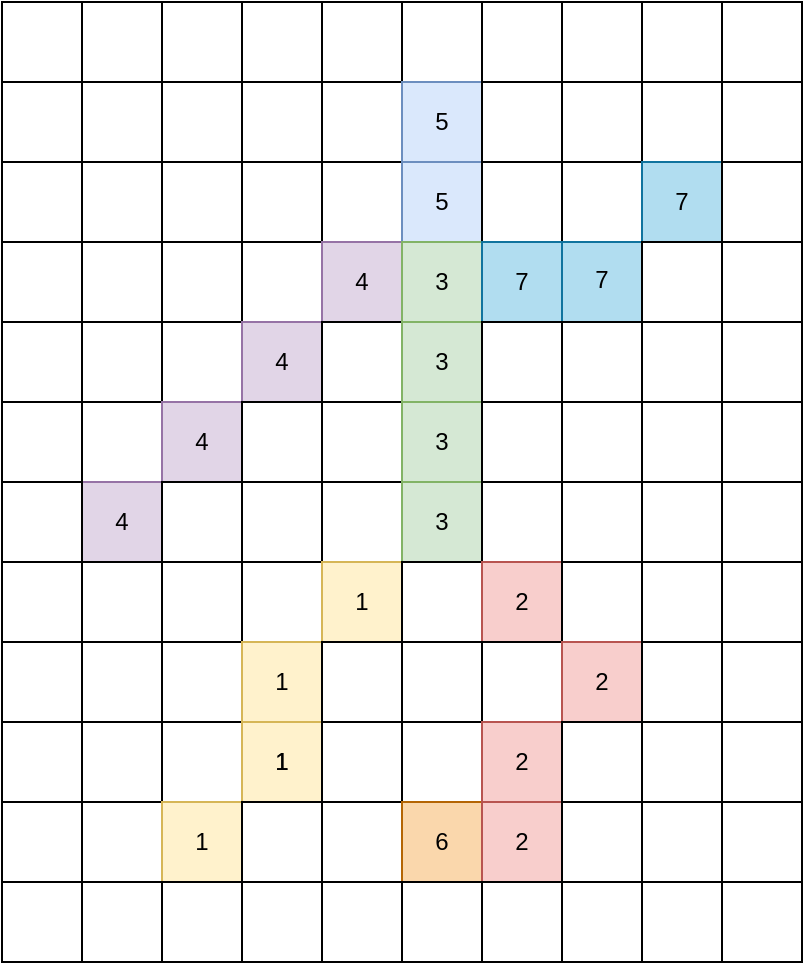 <mxfile version="13.7.7" type="device"><diagram id="E9udNwbMiCcBoG0Y8n4j" name="Page-1"><mxGraphModel dx="1422" dy="791" grid="1" gridSize="10" guides="1" tooltips="1" connect="1" arrows="1" fold="1" page="1" pageScale="1" pageWidth="827" pageHeight="1169" math="0" shadow="0"><root><mxCell id="0"/><mxCell id="1" parent="0"/><mxCell id="inDHMeyhX_JEehqFcfRK-9" value="" style="whiteSpace=wrap;html=1;aspect=fixed;" vertex="1" parent="1"><mxGeometry x="200" y="160" width="40" height="40" as="geometry"/></mxCell><mxCell id="inDHMeyhX_JEehqFcfRK-10" value="" style="whiteSpace=wrap;html=1;aspect=fixed;" vertex="1" parent="1"><mxGeometry x="240" y="160" width="40" height="40" as="geometry"/></mxCell><mxCell id="inDHMeyhX_JEehqFcfRK-11" value="" style="whiteSpace=wrap;html=1;aspect=fixed;" vertex="1" parent="1"><mxGeometry x="280" y="160" width="40" height="40" as="geometry"/></mxCell><mxCell id="inDHMeyhX_JEehqFcfRK-12" value="" style="whiteSpace=wrap;html=1;aspect=fixed;" vertex="1" parent="1"><mxGeometry x="320" y="160" width="40" height="40" as="geometry"/></mxCell><mxCell id="inDHMeyhX_JEehqFcfRK-13" value="" style="whiteSpace=wrap;html=1;aspect=fixed;" vertex="1" parent="1"><mxGeometry x="360" y="160" width="40" height="40" as="geometry"/></mxCell><mxCell id="inDHMeyhX_JEehqFcfRK-14" value="" style="whiteSpace=wrap;html=1;aspect=fixed;" vertex="1" parent="1"><mxGeometry x="400" y="160" width="40" height="40" as="geometry"/></mxCell><mxCell id="inDHMeyhX_JEehqFcfRK-15" value="" style="whiteSpace=wrap;html=1;aspect=fixed;" vertex="1" parent="1"><mxGeometry x="440" y="160" width="40" height="40" as="geometry"/></mxCell><mxCell id="inDHMeyhX_JEehqFcfRK-16" value="" style="whiteSpace=wrap;html=1;aspect=fixed;" vertex="1" parent="1"><mxGeometry x="480" y="160" width="40" height="40" as="geometry"/></mxCell><mxCell id="inDHMeyhX_JEehqFcfRK-17" value="" style="whiteSpace=wrap;html=1;aspect=fixed;" vertex="1" parent="1"><mxGeometry x="520" y="160" width="40" height="40" as="geometry"/></mxCell><mxCell id="inDHMeyhX_JEehqFcfRK-18" value="" style="whiteSpace=wrap;html=1;aspect=fixed;" vertex="1" parent="1"><mxGeometry x="200" y="200" width="40" height="40" as="geometry"/></mxCell><mxCell id="inDHMeyhX_JEehqFcfRK-19" value="" style="whiteSpace=wrap;html=1;aspect=fixed;" vertex="1" parent="1"><mxGeometry x="240" y="200" width="40" height="40" as="geometry"/></mxCell><mxCell id="inDHMeyhX_JEehqFcfRK-20" value="" style="whiteSpace=wrap;html=1;aspect=fixed;" vertex="1" parent="1"><mxGeometry x="280" y="200" width="40" height="40" as="geometry"/></mxCell><mxCell id="inDHMeyhX_JEehqFcfRK-21" value="" style="whiteSpace=wrap;html=1;aspect=fixed;" vertex="1" parent="1"><mxGeometry x="320" y="200" width="40" height="40" as="geometry"/></mxCell><mxCell id="inDHMeyhX_JEehqFcfRK-22" value="" style="whiteSpace=wrap;html=1;aspect=fixed;fillColor=#dae8fc;strokeColor=#6c8ebf;" vertex="1" parent="1"><mxGeometry x="360" y="200" width="40" height="40" as="geometry"/></mxCell><mxCell id="inDHMeyhX_JEehqFcfRK-23" value="" style="whiteSpace=wrap;html=1;aspect=fixed;" vertex="1" parent="1"><mxGeometry x="400" y="200" width="40" height="40" as="geometry"/></mxCell><mxCell id="inDHMeyhX_JEehqFcfRK-24" value="" style="whiteSpace=wrap;html=1;aspect=fixed;" vertex="1" parent="1"><mxGeometry x="440" y="200" width="40" height="40" as="geometry"/></mxCell><mxCell id="inDHMeyhX_JEehqFcfRK-25" value="" style="whiteSpace=wrap;html=1;aspect=fixed;" vertex="1" parent="1"><mxGeometry x="480" y="200" width="40" height="40" as="geometry"/></mxCell><mxCell id="inDHMeyhX_JEehqFcfRK-26" value="" style="whiteSpace=wrap;html=1;aspect=fixed;" vertex="1" parent="1"><mxGeometry x="520" y="200" width="40" height="40" as="geometry"/></mxCell><mxCell id="inDHMeyhX_JEehqFcfRK-27" value="" style="whiteSpace=wrap;html=1;aspect=fixed;" vertex="1" parent="1"><mxGeometry x="200" y="240" width="40" height="40" as="geometry"/></mxCell><mxCell id="inDHMeyhX_JEehqFcfRK-28" value="" style="whiteSpace=wrap;html=1;aspect=fixed;" vertex="1" parent="1"><mxGeometry x="240" y="240" width="40" height="40" as="geometry"/></mxCell><mxCell id="inDHMeyhX_JEehqFcfRK-29" value="" style="whiteSpace=wrap;html=1;aspect=fixed;" vertex="1" parent="1"><mxGeometry x="280" y="240" width="40" height="40" as="geometry"/></mxCell><mxCell id="inDHMeyhX_JEehqFcfRK-30" value="" style="whiteSpace=wrap;html=1;aspect=fixed;" vertex="1" parent="1"><mxGeometry x="320" y="240" width="40" height="40" as="geometry"/></mxCell><mxCell id="inDHMeyhX_JEehqFcfRK-31" value="" style="whiteSpace=wrap;html=1;aspect=fixed;fillColor=#dae8fc;strokeColor=#6c8ebf;" vertex="1" parent="1"><mxGeometry x="360" y="240" width="40" height="40" as="geometry"/></mxCell><mxCell id="inDHMeyhX_JEehqFcfRK-32" value="" style="whiteSpace=wrap;html=1;aspect=fixed;" vertex="1" parent="1"><mxGeometry x="400" y="240" width="40" height="40" as="geometry"/></mxCell><mxCell id="inDHMeyhX_JEehqFcfRK-33" value="" style="whiteSpace=wrap;html=1;aspect=fixed;" vertex="1" parent="1"><mxGeometry x="440" y="240" width="40" height="40" as="geometry"/></mxCell><mxCell id="inDHMeyhX_JEehqFcfRK-34" value="" style="whiteSpace=wrap;html=1;aspect=fixed;fillColor=#b1ddf0;strokeColor=#10739e;" vertex="1" parent="1"><mxGeometry x="480" y="240" width="40" height="40" as="geometry"/></mxCell><mxCell id="inDHMeyhX_JEehqFcfRK-35" value="" style="whiteSpace=wrap;html=1;aspect=fixed;" vertex="1" parent="1"><mxGeometry x="520" y="240" width="40" height="40" as="geometry"/></mxCell><mxCell id="inDHMeyhX_JEehqFcfRK-36" value="" style="whiteSpace=wrap;html=1;aspect=fixed;" vertex="1" parent="1"><mxGeometry x="200" y="280" width="40" height="40" as="geometry"/></mxCell><mxCell id="inDHMeyhX_JEehqFcfRK-37" value="" style="whiteSpace=wrap;html=1;aspect=fixed;" vertex="1" parent="1"><mxGeometry x="240" y="280" width="40" height="40" as="geometry"/></mxCell><mxCell id="inDHMeyhX_JEehqFcfRK-38" value="" style="whiteSpace=wrap;html=1;aspect=fixed;" vertex="1" parent="1"><mxGeometry x="280" y="280" width="40" height="40" as="geometry"/></mxCell><mxCell id="inDHMeyhX_JEehqFcfRK-39" value="" style="whiteSpace=wrap;html=1;aspect=fixed;fillColor=#e1d5e7;strokeColor=#9673a6;" vertex="1" parent="1"><mxGeometry x="320" y="280" width="40" height="40" as="geometry"/></mxCell><mxCell id="inDHMeyhX_JEehqFcfRK-40" value="" style="whiteSpace=wrap;html=1;aspect=fixed;fillColor=#d5e8d4;strokeColor=#82b366;" vertex="1" parent="1"><mxGeometry x="360" y="280" width="40" height="40" as="geometry"/></mxCell><mxCell id="inDHMeyhX_JEehqFcfRK-41" value="" style="whiteSpace=wrap;html=1;aspect=fixed;fillColor=#b1ddf0;strokeColor=#10739e;" vertex="1" parent="1"><mxGeometry x="400" y="280" width="40" height="40" as="geometry"/></mxCell><mxCell id="inDHMeyhX_JEehqFcfRK-42" value="" style="whiteSpace=wrap;html=1;aspect=fixed;fillColor=#b1ddf0;strokeColor=#10739e;" vertex="1" parent="1"><mxGeometry x="440" y="280" width="40" height="40" as="geometry"/></mxCell><mxCell id="inDHMeyhX_JEehqFcfRK-43" value="" style="whiteSpace=wrap;html=1;aspect=fixed;" vertex="1" parent="1"><mxGeometry x="480" y="280" width="40" height="40" as="geometry"/></mxCell><mxCell id="inDHMeyhX_JEehqFcfRK-44" value="" style="whiteSpace=wrap;html=1;aspect=fixed;" vertex="1" parent="1"><mxGeometry x="520" y="280" width="40" height="40" as="geometry"/></mxCell><mxCell id="inDHMeyhX_JEehqFcfRK-45" value="" style="whiteSpace=wrap;html=1;aspect=fixed;" vertex="1" parent="1"><mxGeometry x="200" y="320" width="40" height="40" as="geometry"/></mxCell><mxCell id="inDHMeyhX_JEehqFcfRK-46" value="" style="whiteSpace=wrap;html=1;aspect=fixed;" vertex="1" parent="1"><mxGeometry x="240" y="320" width="40" height="40" as="geometry"/></mxCell><mxCell id="inDHMeyhX_JEehqFcfRK-47" value="" style="whiteSpace=wrap;html=1;aspect=fixed;fillColor=#e1d5e7;strokeColor=#9673a6;" vertex="1" parent="1"><mxGeometry x="280" y="320" width="40" height="40" as="geometry"/></mxCell><mxCell id="inDHMeyhX_JEehqFcfRK-48" value="" style="whiteSpace=wrap;html=1;aspect=fixed;" vertex="1" parent="1"><mxGeometry x="320" y="320" width="40" height="40" as="geometry"/></mxCell><mxCell id="inDHMeyhX_JEehqFcfRK-49" value="" style="whiteSpace=wrap;html=1;aspect=fixed;fillColor=#d5e8d4;strokeColor=#82b366;" vertex="1" parent="1"><mxGeometry x="360" y="320" width="40" height="40" as="geometry"/></mxCell><mxCell id="inDHMeyhX_JEehqFcfRK-50" value="" style="whiteSpace=wrap;html=1;aspect=fixed;" vertex="1" parent="1"><mxGeometry x="400" y="320" width="40" height="40" as="geometry"/></mxCell><mxCell id="inDHMeyhX_JEehqFcfRK-51" value="" style="whiteSpace=wrap;html=1;aspect=fixed;" vertex="1" parent="1"><mxGeometry x="440" y="320" width="40" height="40" as="geometry"/></mxCell><mxCell id="inDHMeyhX_JEehqFcfRK-52" value="" style="whiteSpace=wrap;html=1;aspect=fixed;" vertex="1" parent="1"><mxGeometry x="480" y="320" width="40" height="40" as="geometry"/></mxCell><mxCell id="inDHMeyhX_JEehqFcfRK-53" value="" style="whiteSpace=wrap;html=1;aspect=fixed;" vertex="1" parent="1"><mxGeometry x="520" y="320" width="40" height="40" as="geometry"/></mxCell><mxCell id="inDHMeyhX_JEehqFcfRK-54" value="" style="whiteSpace=wrap;html=1;aspect=fixed;" vertex="1" parent="1"><mxGeometry x="200" y="360" width="40" height="40" as="geometry"/></mxCell><mxCell id="inDHMeyhX_JEehqFcfRK-55" value="" style="whiteSpace=wrap;html=1;aspect=fixed;fillColor=#e1d5e7;strokeColor=#9673a6;direction=south;" vertex="1" parent="1"><mxGeometry x="240" y="360" width="40" height="40" as="geometry"/></mxCell><mxCell id="inDHMeyhX_JEehqFcfRK-56" value="" style="whiteSpace=wrap;html=1;aspect=fixed;" vertex="1" parent="1"><mxGeometry x="280" y="360" width="40" height="40" as="geometry"/></mxCell><mxCell id="inDHMeyhX_JEehqFcfRK-57" value="" style="whiteSpace=wrap;html=1;aspect=fixed;" vertex="1" parent="1"><mxGeometry x="320" y="360" width="40" height="40" as="geometry"/></mxCell><mxCell id="inDHMeyhX_JEehqFcfRK-58" value="" style="whiteSpace=wrap;html=1;aspect=fixed;fillColor=#d5e8d4;strokeColor=#82b366;" vertex="1" parent="1"><mxGeometry x="360" y="360" width="40" height="40" as="geometry"/></mxCell><mxCell id="inDHMeyhX_JEehqFcfRK-59" value="" style="whiteSpace=wrap;html=1;aspect=fixed;" vertex="1" parent="1"><mxGeometry x="400" y="360" width="40" height="40" as="geometry"/></mxCell><mxCell id="inDHMeyhX_JEehqFcfRK-60" value="" style="whiteSpace=wrap;html=1;aspect=fixed;" vertex="1" parent="1"><mxGeometry x="440" y="360" width="40" height="40" as="geometry"/></mxCell><mxCell id="inDHMeyhX_JEehqFcfRK-61" value="" style="whiteSpace=wrap;html=1;aspect=fixed;" vertex="1" parent="1"><mxGeometry x="480" y="360" width="40" height="40" as="geometry"/></mxCell><mxCell id="inDHMeyhX_JEehqFcfRK-62" value="" style="whiteSpace=wrap;html=1;aspect=fixed;" vertex="1" parent="1"><mxGeometry x="520" y="360" width="40" height="40" as="geometry"/></mxCell><mxCell id="inDHMeyhX_JEehqFcfRK-63" value="" style="whiteSpace=wrap;html=1;aspect=fixed;fillColor=#e1d5e7;strokeColor=#9673a6;" vertex="1" parent="1"><mxGeometry x="200" y="400" width="40" height="40" as="geometry"/></mxCell><mxCell id="inDHMeyhX_JEehqFcfRK-64" value="" style="whiteSpace=wrap;html=1;aspect=fixed;" vertex="1" parent="1"><mxGeometry x="240" y="400" width="40" height="40" as="geometry"/></mxCell><mxCell id="inDHMeyhX_JEehqFcfRK-65" value="" style="whiteSpace=wrap;html=1;aspect=fixed;" vertex="1" parent="1"><mxGeometry x="280" y="400" width="40" height="40" as="geometry"/></mxCell><mxCell id="inDHMeyhX_JEehqFcfRK-66" value="" style="whiteSpace=wrap;html=1;aspect=fixed;" vertex="1" parent="1"><mxGeometry x="320" y="400" width="40" height="40" as="geometry"/></mxCell><mxCell id="inDHMeyhX_JEehqFcfRK-67" value="" style="whiteSpace=wrap;html=1;aspect=fixed;fillColor=#d5e8d4;strokeColor=#82b366;" vertex="1" parent="1"><mxGeometry x="360" y="400" width="40" height="40" as="geometry"/></mxCell><mxCell id="inDHMeyhX_JEehqFcfRK-68" value="" style="whiteSpace=wrap;html=1;aspect=fixed;" vertex="1" parent="1"><mxGeometry x="400" y="400" width="40" height="40" as="geometry"/></mxCell><mxCell id="inDHMeyhX_JEehqFcfRK-69" value="" style="whiteSpace=wrap;html=1;aspect=fixed;" vertex="1" parent="1"><mxGeometry x="440" y="400" width="40" height="40" as="geometry"/></mxCell><mxCell id="inDHMeyhX_JEehqFcfRK-70" value="" style="whiteSpace=wrap;html=1;aspect=fixed;" vertex="1" parent="1"><mxGeometry x="480" y="400" width="40" height="40" as="geometry"/></mxCell><mxCell id="inDHMeyhX_JEehqFcfRK-71" value="" style="whiteSpace=wrap;html=1;aspect=fixed;" vertex="1" parent="1"><mxGeometry x="520" y="400" width="40" height="40" as="geometry"/></mxCell><mxCell id="inDHMeyhX_JEehqFcfRK-82" value="" style="whiteSpace=wrap;html=1;aspect=fixed;" vertex="1" parent="1"><mxGeometry x="200" y="440" width="40" height="40" as="geometry"/></mxCell><mxCell id="inDHMeyhX_JEehqFcfRK-83" value="" style="whiteSpace=wrap;html=1;aspect=fixed;" vertex="1" parent="1"><mxGeometry x="240" y="440" width="40" height="40" as="geometry"/></mxCell><mxCell id="inDHMeyhX_JEehqFcfRK-84" value="" style="whiteSpace=wrap;html=1;aspect=fixed;" vertex="1" parent="1"><mxGeometry x="280" y="440" width="40" height="40" as="geometry"/></mxCell><mxCell id="inDHMeyhX_JEehqFcfRK-85" value="" style="whiteSpace=wrap;html=1;aspect=fixed;fillColor=#fff2cc;strokeColor=#d6b656;" vertex="1" parent="1"><mxGeometry x="320" y="440" width="40" height="40" as="geometry"/></mxCell><mxCell id="inDHMeyhX_JEehqFcfRK-86" value="" style="whiteSpace=wrap;html=1;aspect=fixed;" vertex="1" parent="1"><mxGeometry x="360" y="440" width="40" height="40" as="geometry"/></mxCell><mxCell id="inDHMeyhX_JEehqFcfRK-87" value="" style="whiteSpace=wrap;html=1;aspect=fixed;fillColor=#f8cecc;strokeColor=#b85450;" vertex="1" parent="1"><mxGeometry x="400" y="440" width="40" height="40" as="geometry"/></mxCell><mxCell id="inDHMeyhX_JEehqFcfRK-88" value="" style="whiteSpace=wrap;html=1;aspect=fixed;" vertex="1" parent="1"><mxGeometry x="440" y="440" width="40" height="40" as="geometry"/></mxCell><mxCell id="inDHMeyhX_JEehqFcfRK-89" value="" style="whiteSpace=wrap;html=1;aspect=fixed;" vertex="1" parent="1"><mxGeometry x="480" y="440" width="40" height="40" as="geometry"/></mxCell><mxCell id="inDHMeyhX_JEehqFcfRK-90" value="" style="whiteSpace=wrap;html=1;aspect=fixed;" vertex="1" parent="1"><mxGeometry x="520" y="440" width="40" height="40" as="geometry"/></mxCell><mxCell id="inDHMeyhX_JEehqFcfRK-91" value="" style="whiteSpace=wrap;html=1;aspect=fixed;" vertex="1" parent="1"><mxGeometry x="200" y="480" width="40" height="40" as="geometry"/></mxCell><mxCell id="inDHMeyhX_JEehqFcfRK-92" value="" style="whiteSpace=wrap;html=1;aspect=fixed;" vertex="1" parent="1"><mxGeometry x="240" y="480" width="40" height="40" as="geometry"/></mxCell><mxCell id="inDHMeyhX_JEehqFcfRK-93" value="" style="whiteSpace=wrap;html=1;aspect=fixed;fillColor=#fff2cc;strokeColor=#d6b656;" vertex="1" parent="1"><mxGeometry x="280" y="480" width="40" height="40" as="geometry"/></mxCell><mxCell id="inDHMeyhX_JEehqFcfRK-94" value="" style="whiteSpace=wrap;html=1;aspect=fixed;" vertex="1" parent="1"><mxGeometry x="320" y="480" width="40" height="40" as="geometry"/></mxCell><mxCell id="inDHMeyhX_JEehqFcfRK-95" value="" style="whiteSpace=wrap;html=1;aspect=fixed;" vertex="1" parent="1"><mxGeometry x="360" y="480" width="40" height="40" as="geometry"/></mxCell><mxCell id="inDHMeyhX_JEehqFcfRK-96" value="" style="whiteSpace=wrap;html=1;aspect=fixed;" vertex="1" parent="1"><mxGeometry x="400" y="480" width="40" height="40" as="geometry"/></mxCell><mxCell id="inDHMeyhX_JEehqFcfRK-97" value="" style="whiteSpace=wrap;html=1;aspect=fixed;fillColor=#f8cecc;strokeColor=#b85450;" vertex="1" parent="1"><mxGeometry x="440" y="480" width="40" height="40" as="geometry"/></mxCell><mxCell id="inDHMeyhX_JEehqFcfRK-98" value="" style="whiteSpace=wrap;html=1;aspect=fixed;" vertex="1" parent="1"><mxGeometry x="480" y="480" width="40" height="40" as="geometry"/></mxCell><mxCell id="inDHMeyhX_JEehqFcfRK-99" value="" style="whiteSpace=wrap;html=1;aspect=fixed;" vertex="1" parent="1"><mxGeometry x="520" y="480" width="40" height="40" as="geometry"/></mxCell><mxCell id="inDHMeyhX_JEehqFcfRK-100" value="" style="whiteSpace=wrap;html=1;aspect=fixed;" vertex="1" parent="1"><mxGeometry x="200" y="520" width="40" height="40" as="geometry"/></mxCell><mxCell id="inDHMeyhX_JEehqFcfRK-101" value="" style="whiteSpace=wrap;html=1;aspect=fixed;" vertex="1" parent="1"><mxGeometry x="240" y="520" width="40" height="40" as="geometry"/></mxCell><mxCell id="inDHMeyhX_JEehqFcfRK-102" value="" style="whiteSpace=wrap;html=1;aspect=fixed;fillColor=#fff2cc;strokeColor=#d6b656;" vertex="1" parent="1"><mxGeometry x="280" y="520" width="40" height="40" as="geometry"/></mxCell><mxCell id="inDHMeyhX_JEehqFcfRK-103" value="" style="whiteSpace=wrap;html=1;aspect=fixed;" vertex="1" parent="1"><mxGeometry x="320" y="520" width="40" height="40" as="geometry"/></mxCell><mxCell id="inDHMeyhX_JEehqFcfRK-104" value="" style="whiteSpace=wrap;html=1;aspect=fixed;" vertex="1" parent="1"><mxGeometry x="360" y="520" width="40" height="40" as="geometry"/></mxCell><mxCell id="inDHMeyhX_JEehqFcfRK-105" value="" style="whiteSpace=wrap;html=1;aspect=fixed;fillColor=#f8cecc;strokeColor=#b85450;" vertex="1" parent="1"><mxGeometry x="400" y="520" width="40" height="40" as="geometry"/></mxCell><mxCell id="inDHMeyhX_JEehqFcfRK-106" value="" style="whiteSpace=wrap;html=1;aspect=fixed;" vertex="1" parent="1"><mxGeometry x="440" y="520" width="40" height="40" as="geometry"/></mxCell><mxCell id="inDHMeyhX_JEehqFcfRK-107" value="" style="whiteSpace=wrap;html=1;aspect=fixed;" vertex="1" parent="1"><mxGeometry x="480" y="520" width="40" height="40" as="geometry"/></mxCell><mxCell id="inDHMeyhX_JEehqFcfRK-108" value="" style="whiteSpace=wrap;html=1;aspect=fixed;" vertex="1" parent="1"><mxGeometry x="520" y="520" width="40" height="40" as="geometry"/></mxCell><mxCell id="inDHMeyhX_JEehqFcfRK-109" value="" style="whiteSpace=wrap;html=1;aspect=fixed;" vertex="1" parent="1"><mxGeometry x="200" y="560" width="40" height="40" as="geometry"/></mxCell><mxCell id="inDHMeyhX_JEehqFcfRK-110" value="" style="whiteSpace=wrap;html=1;aspect=fixed;fillColor=#fff2cc;strokeColor=#d6b656;" vertex="1" parent="1"><mxGeometry x="240" y="560" width="40" height="40" as="geometry"/></mxCell><mxCell id="inDHMeyhX_JEehqFcfRK-111" value="" style="whiteSpace=wrap;html=1;aspect=fixed;" vertex="1" parent="1"><mxGeometry x="280" y="560" width="40" height="40" as="geometry"/></mxCell><mxCell id="inDHMeyhX_JEehqFcfRK-112" value="" style="whiteSpace=wrap;html=1;aspect=fixed;" vertex="1" parent="1"><mxGeometry x="320" y="560" width="40" height="40" as="geometry"/></mxCell><mxCell id="inDHMeyhX_JEehqFcfRK-113" value="" style="whiteSpace=wrap;html=1;aspect=fixed;fillColor=#fad7ac;strokeColor=#b46504;" vertex="1" parent="1"><mxGeometry x="360" y="560" width="40" height="40" as="geometry"/></mxCell><mxCell id="inDHMeyhX_JEehqFcfRK-114" value="" style="whiteSpace=wrap;html=1;aspect=fixed;fillColor=#f8cecc;strokeColor=#b85450;" vertex="1" parent="1"><mxGeometry x="400" y="560" width="40" height="40" as="geometry"/></mxCell><mxCell id="inDHMeyhX_JEehqFcfRK-115" value="" style="whiteSpace=wrap;html=1;aspect=fixed;" vertex="1" parent="1"><mxGeometry x="440" y="560" width="40" height="40" as="geometry"/></mxCell><mxCell id="inDHMeyhX_JEehqFcfRK-116" value="" style="whiteSpace=wrap;html=1;aspect=fixed;" vertex="1" parent="1"><mxGeometry x="480" y="560" width="40" height="40" as="geometry"/></mxCell><mxCell id="inDHMeyhX_JEehqFcfRK-117" value="" style="whiteSpace=wrap;html=1;aspect=fixed;" vertex="1" parent="1"><mxGeometry x="520" y="560" width="40" height="40" as="geometry"/></mxCell><mxCell id="inDHMeyhX_JEehqFcfRK-118" value="" style="whiteSpace=wrap;html=1;aspect=fixed;" vertex="1" parent="1"><mxGeometry x="200" y="600" width="40" height="40" as="geometry"/></mxCell><mxCell id="inDHMeyhX_JEehqFcfRK-119" value="" style="whiteSpace=wrap;html=1;aspect=fixed;" vertex="1" parent="1"><mxGeometry x="240" y="600" width="40" height="40" as="geometry"/></mxCell><mxCell id="inDHMeyhX_JEehqFcfRK-120" value="" style="whiteSpace=wrap;html=1;aspect=fixed;" vertex="1" parent="1"><mxGeometry x="280" y="600" width="40" height="40" as="geometry"/></mxCell><mxCell id="inDHMeyhX_JEehqFcfRK-121" value="" style="whiteSpace=wrap;html=1;aspect=fixed;" vertex="1" parent="1"><mxGeometry x="320" y="600" width="40" height="40" as="geometry"/></mxCell><mxCell id="inDHMeyhX_JEehqFcfRK-122" value="" style="whiteSpace=wrap;html=1;aspect=fixed;" vertex="1" parent="1"><mxGeometry x="360" y="600" width="40" height="40" as="geometry"/></mxCell><mxCell id="inDHMeyhX_JEehqFcfRK-123" value="" style="whiteSpace=wrap;html=1;aspect=fixed;" vertex="1" parent="1"><mxGeometry x="400" y="600" width="40" height="40" as="geometry"/></mxCell><mxCell id="inDHMeyhX_JEehqFcfRK-124" value="" style="whiteSpace=wrap;html=1;aspect=fixed;" vertex="1" parent="1"><mxGeometry x="440" y="600" width="40" height="40" as="geometry"/></mxCell><mxCell id="inDHMeyhX_JEehqFcfRK-125" value="" style="whiteSpace=wrap;html=1;aspect=fixed;" vertex="1" parent="1"><mxGeometry x="480" y="600" width="40" height="40" as="geometry"/></mxCell><mxCell id="inDHMeyhX_JEehqFcfRK-126" value="" style="whiteSpace=wrap;html=1;aspect=fixed;" vertex="1" parent="1"><mxGeometry x="520" y="600" width="40" height="40" as="geometry"/></mxCell><mxCell id="inDHMeyhX_JEehqFcfRK-127" value="" style="whiteSpace=wrap;html=1;aspect=fixed;" vertex="1" parent="1"><mxGeometry x="160" y="160" width="40" height="40" as="geometry"/></mxCell><mxCell id="inDHMeyhX_JEehqFcfRK-128" value="" style="whiteSpace=wrap;html=1;aspect=fixed;" vertex="1" parent="1"><mxGeometry x="160" y="200" width="40" height="40" as="geometry"/></mxCell><mxCell id="inDHMeyhX_JEehqFcfRK-129" value="" style="whiteSpace=wrap;html=1;aspect=fixed;" vertex="1" parent="1"><mxGeometry x="160" y="240" width="40" height="40" as="geometry"/></mxCell><mxCell id="inDHMeyhX_JEehqFcfRK-130" value="" style="whiteSpace=wrap;html=1;aspect=fixed;" vertex="1" parent="1"><mxGeometry x="160" y="280" width="40" height="40" as="geometry"/></mxCell><mxCell id="inDHMeyhX_JEehqFcfRK-131" value="" style="whiteSpace=wrap;html=1;aspect=fixed;" vertex="1" parent="1"><mxGeometry x="160" y="320" width="40" height="40" as="geometry"/></mxCell><mxCell id="inDHMeyhX_JEehqFcfRK-132" value="" style="whiteSpace=wrap;html=1;aspect=fixed;" vertex="1" parent="1"><mxGeometry x="160" y="360" width="40" height="40" as="geometry"/></mxCell><mxCell id="inDHMeyhX_JEehqFcfRK-133" value="" style="whiteSpace=wrap;html=1;aspect=fixed;" vertex="1" parent="1"><mxGeometry x="160" y="400" width="40" height="40" as="geometry"/></mxCell><mxCell id="inDHMeyhX_JEehqFcfRK-134" value="" style="whiteSpace=wrap;html=1;aspect=fixed;" vertex="1" parent="1"><mxGeometry x="160" y="440" width="40" height="40" as="geometry"/></mxCell><mxCell id="inDHMeyhX_JEehqFcfRK-135" value="" style="whiteSpace=wrap;html=1;aspect=fixed;" vertex="1" parent="1"><mxGeometry x="160" y="480" width="40" height="40" as="geometry"/></mxCell><mxCell id="inDHMeyhX_JEehqFcfRK-136" value="" style="whiteSpace=wrap;html=1;aspect=fixed;" vertex="1" parent="1"><mxGeometry x="160" y="520" width="40" height="40" as="geometry"/></mxCell><mxCell id="inDHMeyhX_JEehqFcfRK-137" value="" style="whiteSpace=wrap;html=1;aspect=fixed;" vertex="1" parent="1"><mxGeometry x="160" y="560" width="40" height="40" as="geometry"/></mxCell><mxCell id="inDHMeyhX_JEehqFcfRK-138" value="" style="whiteSpace=wrap;html=1;aspect=fixed;" vertex="1" parent="1"><mxGeometry x="160" y="600" width="40" height="40" as="geometry"/></mxCell><mxCell id="inDHMeyhX_JEehqFcfRK-139" value="1" style="text;html=1;strokeColor=none;fillColor=none;align=center;verticalAlign=middle;whiteSpace=wrap;rounded=0;" vertex="1" parent="1"><mxGeometry x="240" y="570" width="40" height="20" as="geometry"/></mxCell><mxCell id="inDHMeyhX_JEehqFcfRK-140" value="1" style="text;html=1;strokeColor=none;fillColor=none;align=center;verticalAlign=middle;whiteSpace=wrap;rounded=0;" vertex="1" parent="1"><mxGeometry x="280" y="530" width="40" height="20" as="geometry"/></mxCell><mxCell id="inDHMeyhX_JEehqFcfRK-143" value="1" style="text;html=1;strokeColor=none;fillColor=none;align=center;verticalAlign=middle;whiteSpace=wrap;rounded=0;" vertex="1" parent="1"><mxGeometry x="280" y="530" width="40" height="20" as="geometry"/></mxCell><mxCell id="inDHMeyhX_JEehqFcfRK-145" value="1" style="text;html=1;strokeColor=none;fillColor=none;align=center;verticalAlign=middle;whiteSpace=wrap;rounded=0;" vertex="1" parent="1"><mxGeometry x="280" y="490" width="40" height="20" as="geometry"/></mxCell><mxCell id="inDHMeyhX_JEehqFcfRK-146" value="1" style="text;html=1;strokeColor=none;fillColor=none;align=center;verticalAlign=middle;whiteSpace=wrap;rounded=0;" vertex="1" parent="1"><mxGeometry x="320" y="450" width="40" height="20" as="geometry"/></mxCell><mxCell id="inDHMeyhX_JEehqFcfRK-148" value="2" style="text;html=1;strokeColor=none;fillColor=none;align=center;verticalAlign=middle;whiteSpace=wrap;rounded=0;" vertex="1" parent="1"><mxGeometry x="400" y="570" width="40" height="20" as="geometry"/></mxCell><mxCell id="inDHMeyhX_JEehqFcfRK-149" value="2" style="text;html=1;strokeColor=none;fillColor=none;align=center;verticalAlign=middle;whiteSpace=wrap;rounded=0;" vertex="1" parent="1"><mxGeometry x="400" y="530" width="40" height="20" as="geometry"/></mxCell><mxCell id="inDHMeyhX_JEehqFcfRK-152" value="2" style="text;html=1;strokeColor=none;fillColor=none;align=center;verticalAlign=middle;whiteSpace=wrap;rounded=0;" vertex="1" parent="1"><mxGeometry x="440" y="490" width="40" height="20" as="geometry"/></mxCell><mxCell id="inDHMeyhX_JEehqFcfRK-153" value="2" style="text;html=1;strokeColor=none;fillColor=none;align=center;verticalAlign=middle;whiteSpace=wrap;rounded=0;" vertex="1" parent="1"><mxGeometry x="400" y="450" width="40" height="20" as="geometry"/></mxCell><mxCell id="inDHMeyhX_JEehqFcfRK-154" value="3" style="text;html=1;strokeColor=none;fillColor=none;align=center;verticalAlign=middle;whiteSpace=wrap;rounded=0;" vertex="1" parent="1"><mxGeometry x="360" y="410" width="40" height="20" as="geometry"/></mxCell><mxCell id="inDHMeyhX_JEehqFcfRK-155" value="3" style="text;html=1;strokeColor=none;fillColor=none;align=center;verticalAlign=middle;whiteSpace=wrap;rounded=0;" vertex="1" parent="1"><mxGeometry x="360" y="370" width="40" height="20" as="geometry"/></mxCell><mxCell id="inDHMeyhX_JEehqFcfRK-156" value="3" style="text;html=1;strokeColor=none;fillColor=none;align=center;verticalAlign=middle;whiteSpace=wrap;rounded=0;" vertex="1" parent="1"><mxGeometry x="360" y="330" width="40" height="20" as="geometry"/></mxCell><mxCell id="inDHMeyhX_JEehqFcfRK-157" value="3" style="text;html=1;strokeColor=none;fillColor=none;align=center;verticalAlign=middle;whiteSpace=wrap;rounded=0;" vertex="1" parent="1"><mxGeometry x="360" y="290" width="40" height="20" as="geometry"/></mxCell><mxCell id="inDHMeyhX_JEehqFcfRK-158" value="4" style="text;html=1;strokeColor=none;fillColor=none;align=center;verticalAlign=middle;whiteSpace=wrap;rounded=0;" vertex="1" parent="1"><mxGeometry x="240" y="370" width="40" height="20" as="geometry"/></mxCell><mxCell id="inDHMeyhX_JEehqFcfRK-163" value="4" style="text;html=1;strokeColor=none;fillColor=none;align=center;verticalAlign=middle;whiteSpace=wrap;rounded=0;" vertex="1" parent="1"><mxGeometry x="200" y="410" width="40" height="20" as="geometry"/></mxCell><mxCell id="inDHMeyhX_JEehqFcfRK-164" value="4" style="text;html=1;strokeColor=none;fillColor=none;align=center;verticalAlign=middle;whiteSpace=wrap;rounded=0;" vertex="1" parent="1"><mxGeometry x="280" y="330" width="40" height="20" as="geometry"/></mxCell><mxCell id="inDHMeyhX_JEehqFcfRK-165" value="4" style="text;html=1;strokeColor=none;fillColor=none;align=center;verticalAlign=middle;whiteSpace=wrap;rounded=0;" vertex="1" parent="1"><mxGeometry x="320" y="290" width="40" height="20" as="geometry"/></mxCell><mxCell id="inDHMeyhX_JEehqFcfRK-166" value="5" style="text;html=1;strokeColor=none;fillColor=none;align=center;verticalAlign=middle;whiteSpace=wrap;rounded=0;" vertex="1" parent="1"><mxGeometry x="360" y="250" width="40" height="20" as="geometry"/></mxCell><mxCell id="inDHMeyhX_JEehqFcfRK-167" value="5" style="text;html=1;strokeColor=none;fillColor=none;align=center;verticalAlign=middle;whiteSpace=wrap;rounded=0;" vertex="1" parent="1"><mxGeometry x="360" y="180" width="40" height="80" as="geometry"/></mxCell><mxCell id="inDHMeyhX_JEehqFcfRK-168" value="6" style="text;html=1;strokeColor=none;fillColor=none;align=center;verticalAlign=middle;whiteSpace=wrap;rounded=0;" vertex="1" parent="1"><mxGeometry x="360" y="570" width="40" height="20" as="geometry"/></mxCell><mxCell id="inDHMeyhX_JEehqFcfRK-169" value="7" style="text;html=1;strokeColor=none;fillColor=none;align=center;verticalAlign=middle;whiteSpace=wrap;rounded=0;" vertex="1" parent="1"><mxGeometry x="480" y="250" width="40" height="20" as="geometry"/></mxCell><mxCell id="inDHMeyhX_JEehqFcfRK-170" value="7" style="text;html=1;strokeColor=none;fillColor=none;align=center;verticalAlign=middle;whiteSpace=wrap;rounded=0;" vertex="1" parent="1"><mxGeometry x="440" y="289" width="40" height="20" as="geometry"/></mxCell><mxCell id="inDHMeyhX_JEehqFcfRK-171" value="7" style="text;html=1;strokeColor=none;fillColor=none;align=center;verticalAlign=middle;whiteSpace=wrap;rounded=0;" vertex="1" parent="1"><mxGeometry x="400" y="290" width="40" height="20" as="geometry"/></mxCell></root></mxGraphModel></diagram></mxfile>